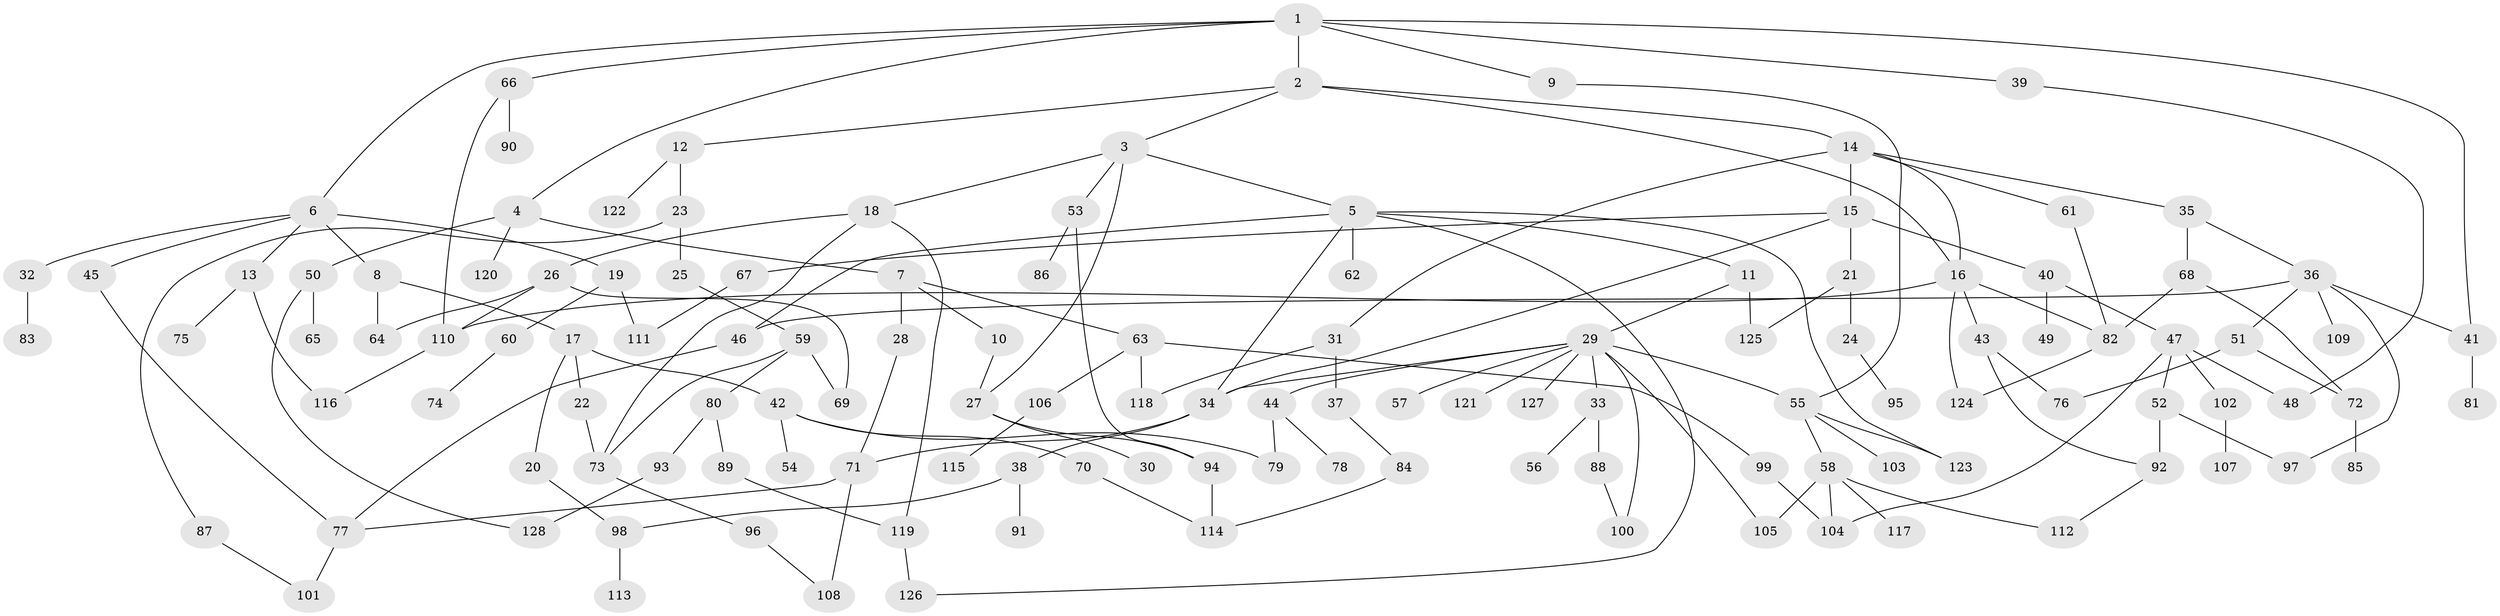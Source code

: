 // Generated by graph-tools (version 1.1) at 2025/10/02/27/25 16:10:53]
// undirected, 128 vertices, 171 edges
graph export_dot {
graph [start="1"]
  node [color=gray90,style=filled];
  1;
  2;
  3;
  4;
  5;
  6;
  7;
  8;
  9;
  10;
  11;
  12;
  13;
  14;
  15;
  16;
  17;
  18;
  19;
  20;
  21;
  22;
  23;
  24;
  25;
  26;
  27;
  28;
  29;
  30;
  31;
  32;
  33;
  34;
  35;
  36;
  37;
  38;
  39;
  40;
  41;
  42;
  43;
  44;
  45;
  46;
  47;
  48;
  49;
  50;
  51;
  52;
  53;
  54;
  55;
  56;
  57;
  58;
  59;
  60;
  61;
  62;
  63;
  64;
  65;
  66;
  67;
  68;
  69;
  70;
  71;
  72;
  73;
  74;
  75;
  76;
  77;
  78;
  79;
  80;
  81;
  82;
  83;
  84;
  85;
  86;
  87;
  88;
  89;
  90;
  91;
  92;
  93;
  94;
  95;
  96;
  97;
  98;
  99;
  100;
  101;
  102;
  103;
  104;
  105;
  106;
  107;
  108;
  109;
  110;
  111;
  112;
  113;
  114;
  115;
  116;
  117;
  118;
  119;
  120;
  121;
  122;
  123;
  124;
  125;
  126;
  127;
  128;
  1 -- 2;
  1 -- 4;
  1 -- 6;
  1 -- 9;
  1 -- 39;
  1 -- 41;
  1 -- 66;
  2 -- 3;
  2 -- 12;
  2 -- 14;
  2 -- 16;
  3 -- 5;
  3 -- 18;
  3 -- 53;
  3 -- 27;
  4 -- 7;
  4 -- 50;
  4 -- 120;
  5 -- 11;
  5 -- 46;
  5 -- 62;
  5 -- 126;
  5 -- 123;
  5 -- 34;
  6 -- 8;
  6 -- 13;
  6 -- 19;
  6 -- 32;
  6 -- 45;
  7 -- 10;
  7 -- 28;
  7 -- 63;
  8 -- 17;
  8 -- 64;
  9 -- 55;
  10 -- 27;
  11 -- 29;
  11 -- 125;
  12 -- 23;
  12 -- 122;
  13 -- 75;
  13 -- 116;
  14 -- 15;
  14 -- 16;
  14 -- 31;
  14 -- 35;
  14 -- 61;
  15 -- 21;
  15 -- 40;
  15 -- 67;
  15 -- 34;
  16 -- 43;
  16 -- 82;
  16 -- 124;
  16 -- 110;
  17 -- 20;
  17 -- 22;
  17 -- 42;
  18 -- 26;
  18 -- 119;
  18 -- 73;
  19 -- 60;
  19 -- 111;
  20 -- 98;
  21 -- 24;
  21 -- 125;
  22 -- 73;
  23 -- 25;
  23 -- 87;
  24 -- 95;
  25 -- 59;
  26 -- 64;
  26 -- 110;
  26 -- 69;
  27 -- 30;
  27 -- 94;
  28 -- 71;
  29 -- 33;
  29 -- 34;
  29 -- 44;
  29 -- 57;
  29 -- 100;
  29 -- 121;
  29 -- 127;
  29 -- 105;
  29 -- 55;
  31 -- 37;
  31 -- 118;
  32 -- 83;
  33 -- 56;
  33 -- 88;
  34 -- 38;
  34 -- 71;
  35 -- 36;
  35 -- 68;
  36 -- 51;
  36 -- 97;
  36 -- 109;
  36 -- 41;
  36 -- 46;
  37 -- 84;
  38 -- 91;
  38 -- 98;
  39 -- 48;
  40 -- 47;
  40 -- 49;
  41 -- 81;
  42 -- 54;
  42 -- 70;
  42 -- 79;
  43 -- 92;
  43 -- 76;
  44 -- 78;
  44 -- 79;
  45 -- 77;
  46 -- 77;
  47 -- 52;
  47 -- 102;
  47 -- 104;
  47 -- 48;
  50 -- 65;
  50 -- 128;
  51 -- 76;
  51 -- 72;
  52 -- 97;
  52 -- 92;
  53 -- 86;
  53 -- 94;
  55 -- 58;
  55 -- 103;
  55 -- 123;
  58 -- 105;
  58 -- 117;
  58 -- 104;
  58 -- 112;
  59 -- 69;
  59 -- 80;
  59 -- 73;
  60 -- 74;
  61 -- 82;
  63 -- 99;
  63 -- 106;
  63 -- 118;
  66 -- 90;
  66 -- 110;
  67 -- 111;
  68 -- 72;
  68 -- 82;
  70 -- 114;
  71 -- 108;
  71 -- 77;
  72 -- 85;
  73 -- 96;
  77 -- 101;
  80 -- 89;
  80 -- 93;
  82 -- 124;
  84 -- 114;
  87 -- 101;
  88 -- 100;
  89 -- 119;
  92 -- 112;
  93 -- 128;
  94 -- 114;
  96 -- 108;
  98 -- 113;
  99 -- 104;
  102 -- 107;
  106 -- 115;
  110 -- 116;
  119 -- 126;
}
